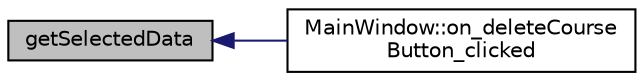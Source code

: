 digraph "getSelectedData"
{
  edge [fontname="Helvetica",fontsize="10",labelfontname="Helvetica",labelfontsize="10"];
  node [fontname="Helvetica",fontsize="10",shape=record];
  rankdir="LR";
  Node1 [label="getSelectedData",height=0.2,width=0.4,color="black", fillcolor="grey75", style="filled", fontcolor="black"];
  Node1 -> Node2 [dir="back",color="midnightblue",fontsize="10",style="solid"];
  Node2 [label="MainWindow::on_deleteCourse\lButton_clicked",height=0.2,width=0.4,color="black", fillcolor="white", style="filled",URL="$class_main_window.html#aae46cc5898251c119f8dcd282d4e2539",tooltip="Delete selected course when button is clicked. "];
}
